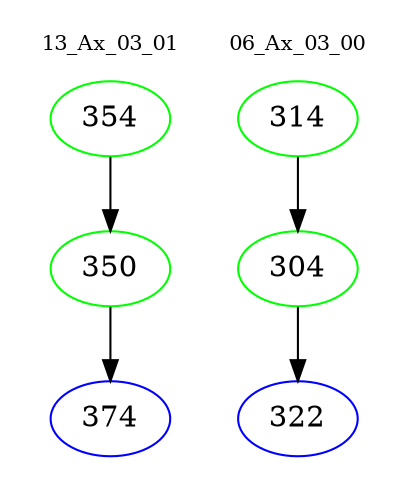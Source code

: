 digraph{
subgraph cluster_0 {
color = white
label = "13_Ax_03_01";
fontsize=10;
T0_354 [label="354", color="green"]
T0_354 -> T0_350 [color="black"]
T0_350 [label="350", color="green"]
T0_350 -> T0_374 [color="black"]
T0_374 [label="374", color="blue"]
}
subgraph cluster_1 {
color = white
label = "06_Ax_03_00";
fontsize=10;
T1_314 [label="314", color="green"]
T1_314 -> T1_304 [color="black"]
T1_304 [label="304", color="green"]
T1_304 -> T1_322 [color="black"]
T1_322 [label="322", color="blue"]
}
}
